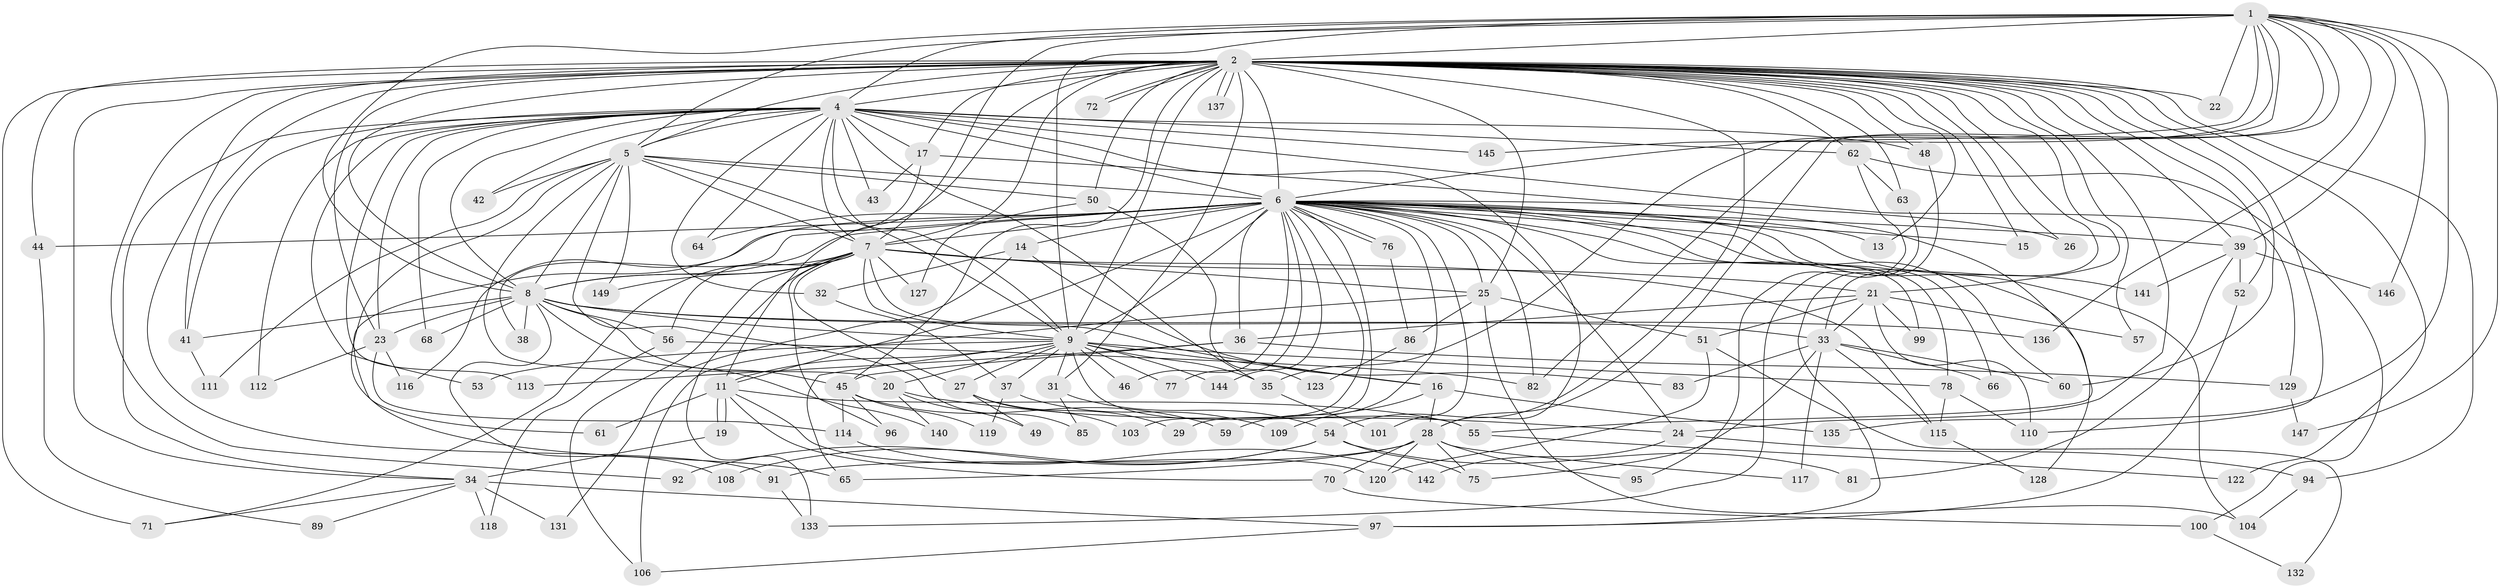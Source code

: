 // original degree distribution, {20: 0.013422818791946308, 33: 0.006711409395973154, 22: 0.013422818791946308, 27: 0.006711409395973154, 17: 0.006711409395973154, 24: 0.006711409395973154, 21: 0.006711409395973154, 26: 0.006711409395973154, 8: 0.03355704697986577, 3: 0.2348993288590604, 2: 0.4899328859060403, 5: 0.0738255033557047, 7: 0.013422818791946308, 4: 0.08053691275167785, 6: 0.006711409395973154}
// Generated by graph-tools (version 1.1) at 2025/41/03/06/25 10:41:40]
// undirected, 116 vertices, 267 edges
graph export_dot {
graph [start="1"]
  node [color=gray90,style=filled];
  1 [super="+12"];
  2 [super="+3"];
  4 [super="+98"];
  5;
  6 [super="+10"];
  7 [super="+40"];
  8 [super="+73"];
  9 [super="+18"];
  11 [super="+30"];
  13;
  14 [super="+67"];
  15;
  16;
  17;
  19;
  20;
  21;
  22 [super="+93"];
  23 [super="+88"];
  24 [super="+84"];
  25 [super="+105"];
  26;
  27;
  28 [super="+74"];
  29;
  31;
  32;
  33 [super="+47"];
  34 [super="+87"];
  35 [super="+107"];
  36;
  37;
  38;
  39 [super="+90"];
  41 [super="+80"];
  42;
  43;
  44;
  45 [super="+58"];
  46;
  48;
  49;
  50;
  51 [super="+124"];
  52 [super="+148"];
  53;
  54 [super="+102"];
  55 [super="+69"];
  56;
  57;
  59;
  60 [super="+134"];
  61;
  62;
  63;
  64;
  65 [super="+79"];
  66;
  68;
  70;
  71 [super="+126"];
  72;
  75;
  76;
  77;
  78;
  81;
  82 [super="+139"];
  83;
  85;
  86;
  89;
  91;
  92;
  94;
  95;
  96;
  97;
  99;
  100;
  101;
  103;
  104 [super="+143"];
  106 [super="+121"];
  108;
  109;
  110 [super="+125"];
  111;
  112;
  113;
  114;
  115 [super="+130"];
  116;
  117;
  118;
  119;
  120;
  122;
  123;
  127;
  128;
  129;
  131;
  132;
  133 [super="+138"];
  135;
  136;
  137;
  140;
  141;
  142;
  144;
  145;
  146;
  147;
  149;
  1 -- 2 [weight=2];
  1 -- 4;
  1 -- 5 [weight=2];
  1 -- 6 [weight=2];
  1 -- 7;
  1 -- 8;
  1 -- 9 [weight=2];
  1 -- 28;
  1 -- 35;
  1 -- 39;
  1 -- 135;
  1 -- 136;
  1 -- 145;
  1 -- 147;
  1 -- 22;
  1 -- 146;
  1 -- 82;
  2 -- 4 [weight=2];
  2 -- 5 [weight=2];
  2 -- 6 [weight=4];
  2 -- 7 [weight=2];
  2 -- 8 [weight=3];
  2 -- 9 [weight=2];
  2 -- 13;
  2 -- 15;
  2 -- 17;
  2 -- 21;
  2 -- 24;
  2 -- 26;
  2 -- 31;
  2 -- 41;
  2 -- 44;
  2 -- 50;
  2 -- 52;
  2 -- 54;
  2 -- 57;
  2 -- 63;
  2 -- 71;
  2 -- 72;
  2 -- 72;
  2 -- 92;
  2 -- 110;
  2 -- 122;
  2 -- 137;
  2 -- 137;
  2 -- 11;
  2 -- 22;
  2 -- 91;
  2 -- 94;
  2 -- 34;
  2 -- 45;
  2 -- 48;
  2 -- 62;
  2 -- 60;
  2 -- 39;
  2 -- 23;
  2 -- 25;
  2 -- 33;
  4 -- 5;
  4 -- 6 [weight=2];
  4 -- 7;
  4 -- 8;
  4 -- 9 [weight=2];
  4 -- 17;
  4 -- 23;
  4 -- 32;
  4 -- 35;
  4 -- 42;
  4 -- 43;
  4 -- 48;
  4 -- 53;
  4 -- 62;
  4 -- 64;
  4 -- 68;
  4 -- 113;
  4 -- 129;
  4 -- 145;
  4 -- 34;
  4 -- 28;
  4 -- 112;
  4 -- 41;
  5 -- 6 [weight=2];
  5 -- 7;
  5 -- 8;
  5 -- 9;
  5 -- 20;
  5 -- 42;
  5 -- 50;
  5 -- 61;
  5 -- 85;
  5 -- 111;
  5 -- 149;
  6 -- 7 [weight=2];
  6 -- 8 [weight=2];
  6 -- 9 [weight=2];
  6 -- 25;
  6 -- 26;
  6 -- 29;
  6 -- 36;
  6 -- 39;
  6 -- 44;
  6 -- 60;
  6 -- 64;
  6 -- 76;
  6 -- 76;
  6 -- 78;
  6 -- 82;
  6 -- 128;
  6 -- 65;
  6 -- 66;
  6 -- 13;
  6 -- 14 [weight=2];
  6 -- 15;
  6 -- 77;
  6 -- 141;
  6 -- 144;
  6 -- 99;
  6 -- 101;
  6 -- 38;
  6 -- 103;
  6 -- 46;
  6 -- 59;
  6 -- 104;
  6 -- 24;
  6 -- 11;
  7 -- 8 [weight=2];
  7 -- 9;
  7 -- 16;
  7 -- 21;
  7 -- 25;
  7 -- 27;
  7 -- 56;
  7 -- 71;
  7 -- 96;
  7 -- 106;
  7 -- 115;
  7 -- 127;
  7 -- 149;
  7 -- 133;
  8 -- 9;
  8 -- 23;
  8 -- 33;
  8 -- 38;
  8 -- 41;
  8 -- 56;
  8 -- 68;
  8 -- 108;
  8 -- 136;
  8 -- 140;
  8 -- 45;
  9 -- 11;
  9 -- 16;
  9 -- 20;
  9 -- 27;
  9 -- 31;
  9 -- 37;
  9 -- 46;
  9 -- 53;
  9 -- 65;
  9 -- 78;
  9 -- 144;
  9 -- 77;
  9 -- 55;
  9 -- 35;
  11 -- 19;
  11 -- 19;
  11 -- 61;
  11 -- 70;
  11 -- 120;
  11 -- 55;
  14 -- 32;
  14 -- 131;
  14 -- 83;
  16 -- 28;
  16 -- 109;
  16 -- 135;
  17 -- 43;
  17 -- 55;
  17 -- 116;
  19 -- 34;
  20 -- 24;
  20 -- 49;
  20 -- 140;
  21 -- 33;
  21 -- 36;
  21 -- 51;
  21 -- 57;
  21 -- 99;
  21 -- 110;
  23 -- 112;
  23 -- 116;
  23 -- 114;
  24 -- 94;
  24 -- 142;
  25 -- 51;
  25 -- 86;
  25 -- 104;
  25 -- 106;
  27 -- 29;
  27 -- 49;
  27 -- 103;
  28 -- 70;
  28 -- 75;
  28 -- 91;
  28 -- 117;
  28 -- 120;
  28 -- 95;
  28 -- 65;
  31 -- 54;
  31 -- 85;
  32 -- 37;
  33 -- 60;
  33 -- 66;
  33 -- 75;
  33 -- 83;
  33 -- 117;
  33 -- 115;
  34 -- 89;
  34 -- 97;
  34 -- 118;
  34 -- 131;
  34 -- 71;
  35 -- 101;
  36 -- 45;
  36 -- 113;
  36 -- 129;
  37 -- 109;
  37 -- 119;
  39 -- 52;
  39 -- 81;
  39 -- 141;
  39 -- 146;
  41 -- 111;
  44 -- 89;
  45 -- 59;
  45 -- 96;
  45 -- 114;
  45 -- 119;
  48 -- 97;
  50 -- 123;
  50 -- 127;
  51 -- 120;
  51 -- 132;
  52 -- 97;
  54 -- 81;
  54 -- 92;
  54 -- 108;
  54 -- 75;
  55 -- 122;
  56 -- 82;
  56 -- 118;
  62 -- 63;
  62 -- 95;
  62 -- 100;
  63 -- 133;
  70 -- 100;
  76 -- 86;
  78 -- 110;
  78 -- 115;
  86 -- 123;
  91 -- 133;
  94 -- 104;
  97 -- 106;
  100 -- 132;
  114 -- 142;
  115 -- 128;
  129 -- 147;
}
